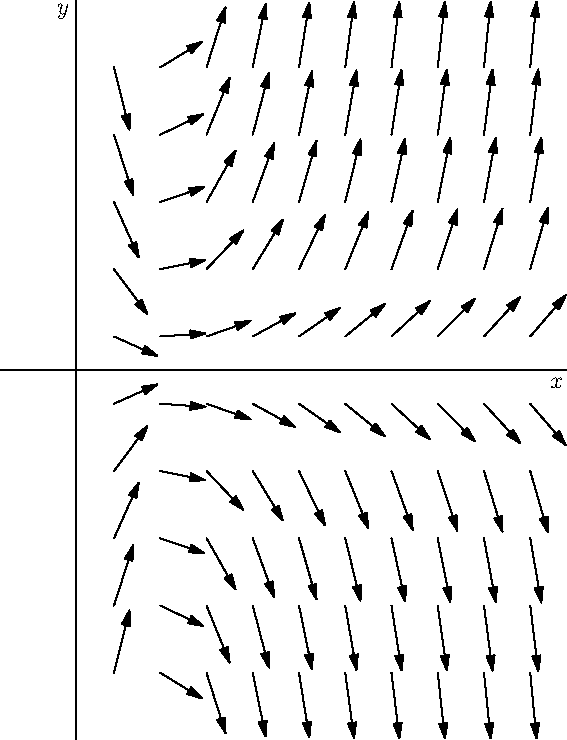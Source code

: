 size(10cm,0);
import contour;
import stats;
import graph;

xlimits( -1, 5);  
ylimits( -2, 2);  
yaxis("$y$");
xaxis("$x$");

path vector(pair z) {return
(0,0)--(1/(sqrt(1 + ((z.y)*(log(z.x)))^2)),
((z.y)*(log(z.x)))/(sqrt(1 + ((z.y)*(log(z.x)))^2)));}

add(vectorfield(vector,(0.5,-4),(6,4)));


